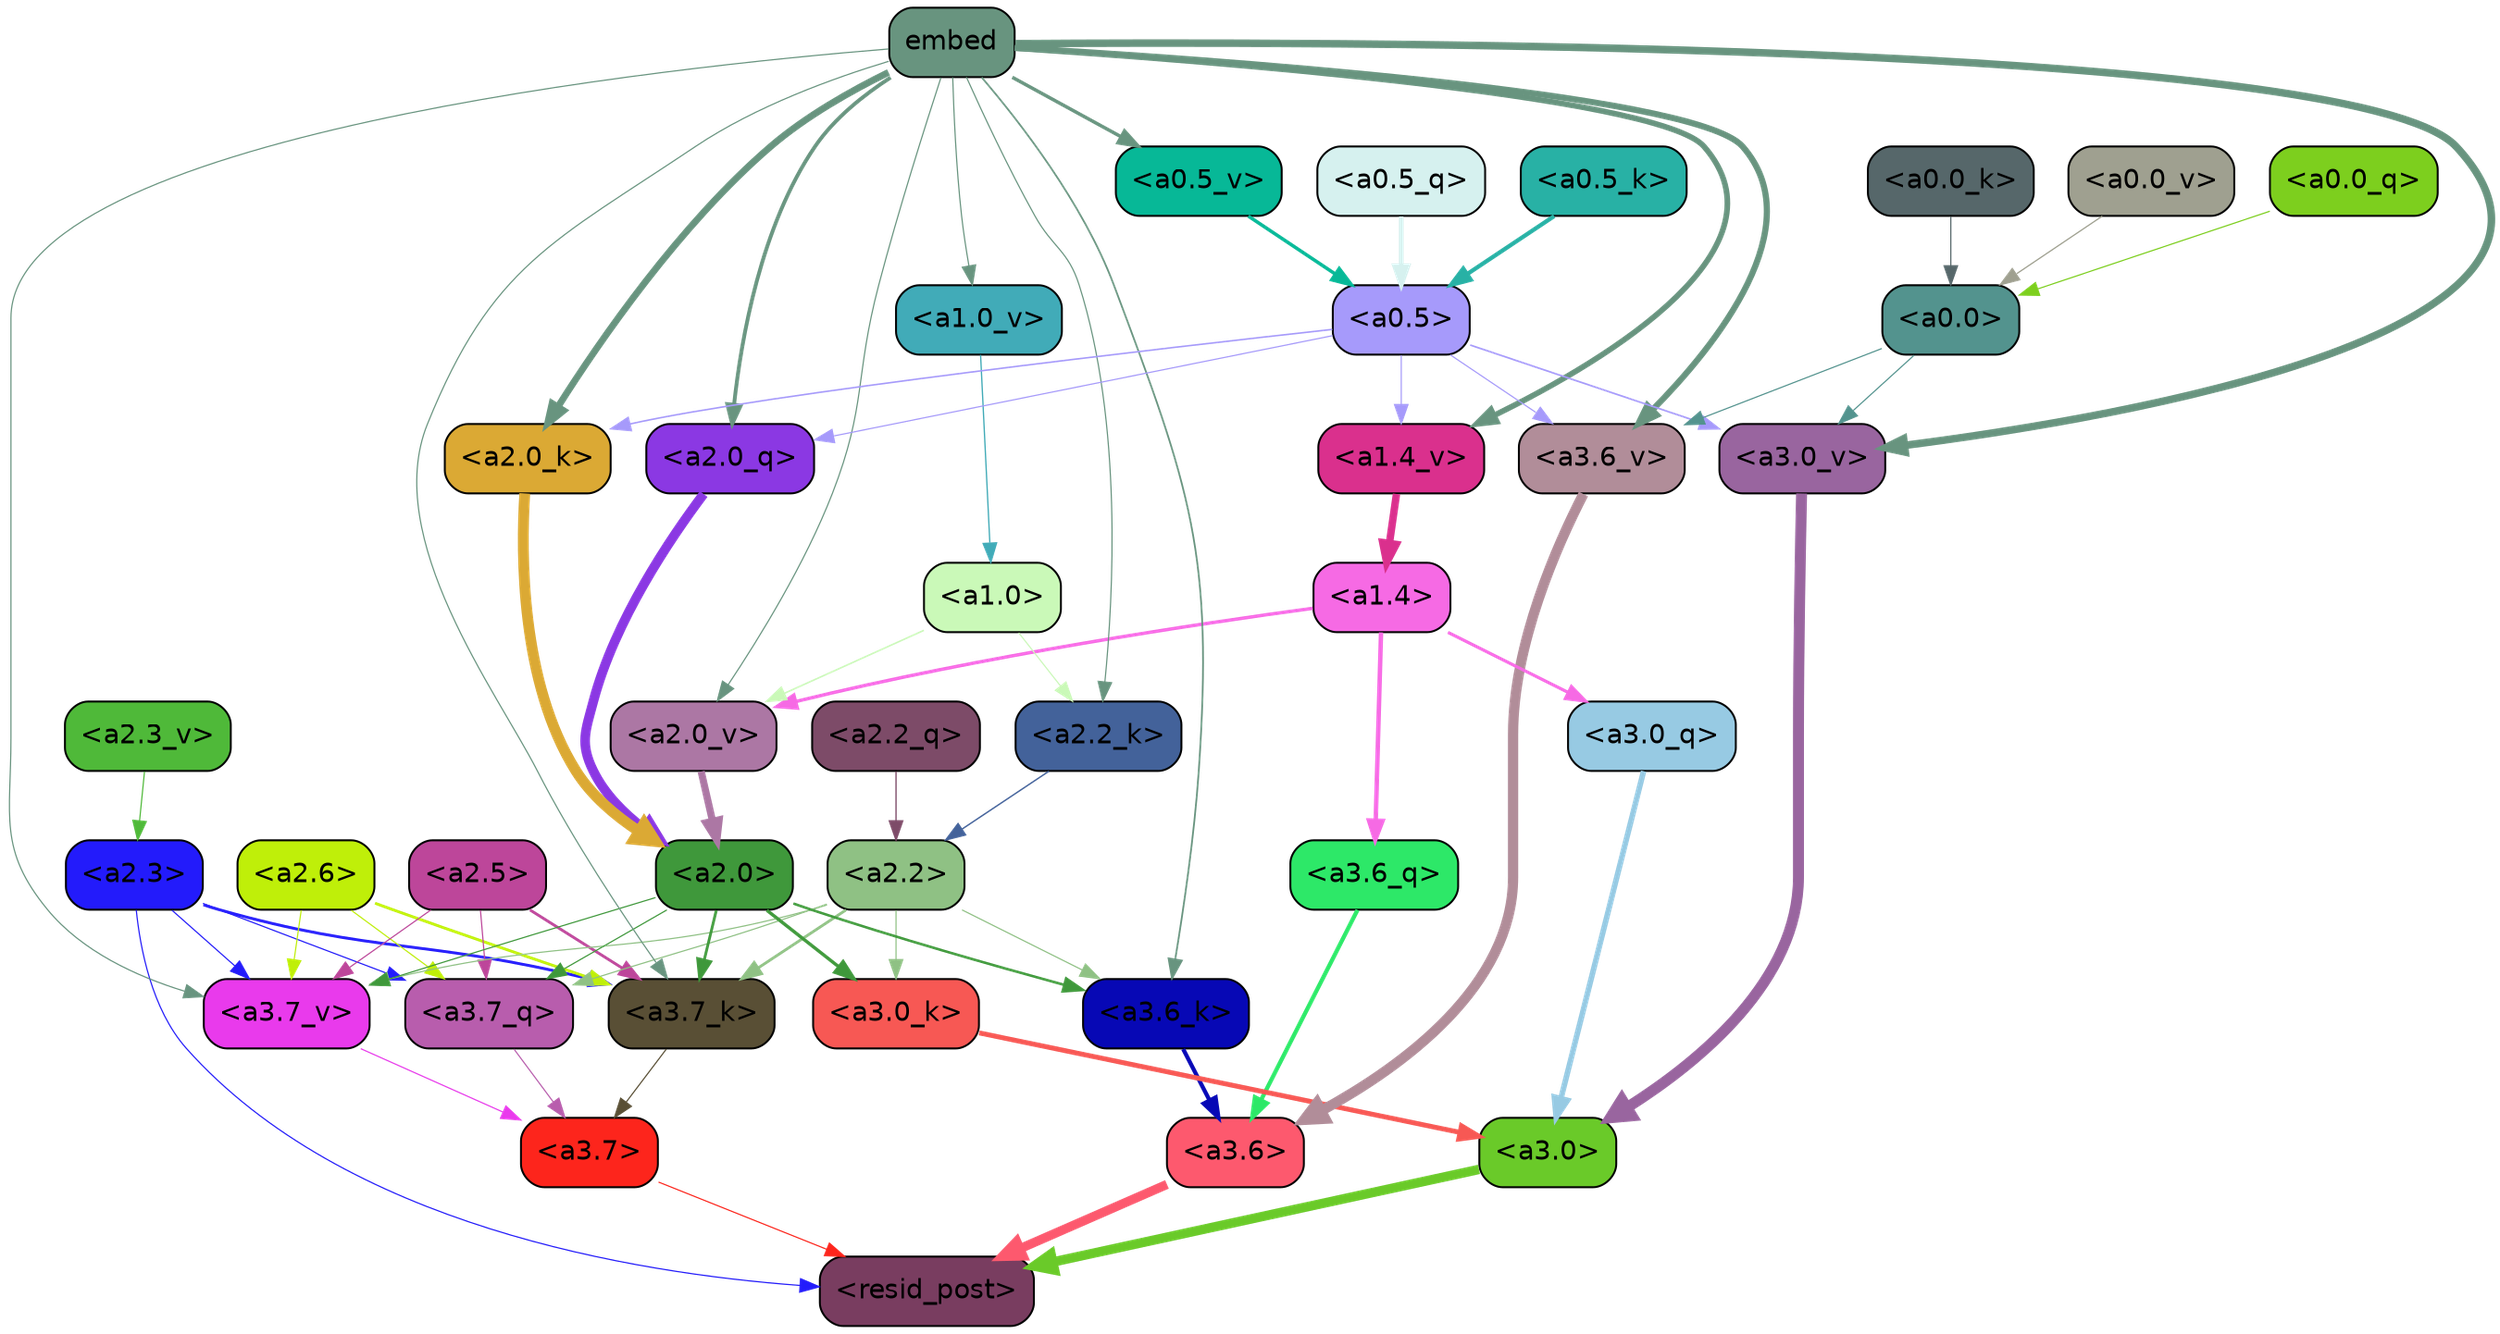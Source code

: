 strict digraph "" {
	graph [bgcolor=transparent,
		layout=dot,
		overlap=false,
		splines=true
	];
	"<a3.7>"	[color=black,
		fillcolor="#fd251c",
		fontname=Helvetica,
		shape=box,
		style="filled, rounded"];
	"<resid_post>"	[color=black,
		fillcolor="#793d60",
		fontname=Helvetica,
		shape=box,
		style="filled, rounded"];
	"<a3.7>" -> "<resid_post>"	[color="#fd251c",
		penwidth=0.6];
	"<a3.6>"	[color=black,
		fillcolor="#fd596e",
		fontname=Helvetica,
		shape=box,
		style="filled, rounded"];
	"<a3.6>" -> "<resid_post>"	[color="#fd596e",
		penwidth=4.746312499046326];
	"<a3.0>"	[color=black,
		fillcolor="#6aca29",
		fontname=Helvetica,
		shape=box,
		style="filled, rounded"];
	"<a3.0>" -> "<resid_post>"	[color="#6aca29",
		penwidth=4.896343111991882];
	"<a2.3>"	[color=black,
		fillcolor="#231bfb",
		fontname=Helvetica,
		shape=box,
		style="filled, rounded"];
	"<a2.3>" -> "<resid_post>"	[color="#231bfb",
		penwidth=0.6];
	"<a3.7_q>"	[color=black,
		fillcolor="#b85dad",
		fontname=Helvetica,
		shape=box,
		style="filled, rounded"];
	"<a2.3>" -> "<a3.7_q>"	[color="#231bfb",
		penwidth=0.6];
	"<a3.7_k>"	[color=black,
		fillcolor="#594f35",
		fontname=Helvetica,
		shape=box,
		style="filled, rounded"];
	"<a2.3>" -> "<a3.7_k>"	[color="#231bfb",
		penwidth=1.467104621231556];
	"<a3.7_v>"	[color=black,
		fillcolor="#e93aec",
		fontname=Helvetica,
		shape=box,
		style="filled, rounded"];
	"<a2.3>" -> "<a3.7_v>"	[color="#231bfb",
		penwidth=0.6];
	"<a3.7_q>" -> "<a3.7>"	[color="#b85dad",
		penwidth=0.6];
	"<a3.6_q>"	[color=black,
		fillcolor="#2de868",
		fontname=Helvetica,
		shape=box,
		style="filled, rounded"];
	"<a3.6_q>" -> "<a3.6>"	[color="#2de868",
		penwidth=2.160832464694977];
	"<a3.0_q>"	[color=black,
		fillcolor="#97cae3",
		fontname=Helvetica,
		shape=box,
		style="filled, rounded"];
	"<a3.0_q>" -> "<a3.0>"	[color="#97cae3",
		penwidth=2.870753765106201];
	"<a3.7_k>" -> "<a3.7>"	[color="#594f35",
		penwidth=0.6];
	"<a3.6_k>"	[color=black,
		fillcolor="#0708b5",
		fontname=Helvetica,
		shape=box,
		style="filled, rounded"];
	"<a3.6_k>" -> "<a3.6>"	[color="#0708b5",
		penwidth=2.13908451795578];
	"<a3.0_k>"	[color=black,
		fillcolor="#f75854",
		fontname=Helvetica,
		shape=box,
		style="filled, rounded"];
	"<a3.0_k>" -> "<a3.0>"	[color="#f75854",
		penwidth=2.520303964614868];
	"<a3.7_v>" -> "<a3.7>"	[color="#e93aec",
		penwidth=0.6];
	"<a3.6_v>"	[color=black,
		fillcolor="#b18d99",
		fontname=Helvetica,
		shape=box,
		style="filled, rounded"];
	"<a3.6_v>" -> "<a3.6>"	[color="#b18d99",
		penwidth=5.297133803367615];
	"<a3.0_v>"	[color=black,
		fillcolor="#99659f",
		fontname=Helvetica,
		shape=box,
		style="filled, rounded"];
	"<a3.0_v>" -> "<a3.0>"	[color="#99659f",
		penwidth=5.680712580680847];
	"<a2.6>"	[color=black,
		fillcolor="#bfef09",
		fontname=Helvetica,
		shape=box,
		style="filled, rounded"];
	"<a2.6>" -> "<a3.7_q>"	[color="#bfef09",
		penwidth=0.6];
	"<a2.6>" -> "<a3.7_k>"	[color="#bfef09",
		penwidth=1.4453159049153328];
	"<a2.6>" -> "<a3.7_v>"	[color="#bfef09",
		penwidth=0.6];
	"<a2.5>"	[color=black,
		fillcolor="#bd469a",
		fontname=Helvetica,
		shape=box,
		style="filled, rounded"];
	"<a2.5>" -> "<a3.7_q>"	[color="#bd469a",
		penwidth=0.6];
	"<a2.5>" -> "<a3.7_k>"	[color="#bd469a",
		penwidth=1.4526091292500496];
	"<a2.5>" -> "<a3.7_v>"	[color="#bd469a",
		penwidth=0.6];
	"<a2.2>"	[color=black,
		fillcolor="#8fc184",
		fontname=Helvetica,
		shape=box,
		style="filled, rounded"];
	"<a2.2>" -> "<a3.7_q>"	[color="#8fc184",
		penwidth=0.6];
	"<a2.2>" -> "<a3.7_k>"	[color="#8fc184",
		penwidth=1.4310357049107552];
	"<a2.2>" -> "<a3.6_k>"	[color="#8fc184",
		penwidth=0.6];
	"<a2.2>" -> "<a3.0_k>"	[color="#8fc184",
		penwidth=0.6];
	"<a2.2>" -> "<a3.7_v>"	[color="#8fc184",
		penwidth=0.6];
	"<a2.0>"	[color=black,
		fillcolor="#3f983b",
		fontname=Helvetica,
		shape=box,
		style="filled, rounded"];
	"<a2.0>" -> "<a3.7_q>"	[color="#3f983b",
		penwidth=0.6];
	"<a2.0>" -> "<a3.7_k>"	[color="#3f983b",
		penwidth=1.4314699843525887];
	"<a2.0>" -> "<a3.6_k>"	[color="#3f983b",
		penwidth=1.2950235605239868];
	"<a2.0>" -> "<a3.0_k>"	[color="#3f983b",
		penwidth=1.712992787361145];
	"<a2.0>" -> "<a3.7_v>"	[color="#3f983b",
		penwidth=0.6];
	"<a1.4>"	[color=black,
		fillcolor="#f66ae4",
		fontname=Helvetica,
		shape=box,
		style="filled, rounded"];
	"<a1.4>" -> "<a3.6_q>"	[color="#f66ae4",
		penwidth=2.2719132900238037];
	"<a1.4>" -> "<a3.0_q>"	[color="#f66ae4",
		penwidth=1.5932877659797668];
	"<a2.0_v>"	[color=black,
		fillcolor="#ac77a4",
		fontname=Helvetica,
		shape=box,
		style="filled, rounded"];
	"<a1.4>" -> "<a2.0_v>"	[color="#f66ae4",
		penwidth=1.7291951477527618];
	embed	[color=black,
		fillcolor="#68947f",
		fontname=Helvetica,
		shape=box,
		style="filled, rounded"];
	embed -> "<a3.7_k>"	[color="#68947f",
		penwidth=0.6];
	embed -> "<a3.6_k>"	[color="#68947f",
		penwidth=0.891706109046936];
	embed -> "<a3.7_v>"	[color="#68947f",
		penwidth=0.6];
	embed -> "<a3.6_v>"	[color="#68947f",
		penwidth=3.1766927242279053];
	embed -> "<a3.0_v>"	[color="#68947f",
		penwidth=3.9005755856633186];
	"<a2.0_q>"	[color=black,
		fillcolor="#8b38e3",
		fontname=Helvetica,
		shape=box,
		style="filled, rounded"];
	embed -> "<a2.0_q>"	[color="#68947f",
		penwidth=1.9666987657546997];
	"<a2.2_k>"	[color=black,
		fillcolor="#43629a",
		fontname=Helvetica,
		shape=box,
		style="filled, rounded"];
	embed -> "<a2.2_k>"	[color="#68947f",
		penwidth=0.6];
	"<a2.0_k>"	[color=black,
		fillcolor="#dba934",
		fontname=Helvetica,
		shape=box,
		style="filled, rounded"];
	embed -> "<a2.0_k>"	[color="#68947f",
		penwidth=3.5067105293273926];
	embed -> "<a2.0_v>"	[color="#68947f",
		penwidth=0.6];
	"<a1.4_v>"	[color=black,
		fillcolor="#da308d",
		fontname=Helvetica,
		shape=box,
		style="filled, rounded"];
	embed -> "<a1.4_v>"	[color="#68947f",
		penwidth=2.921818971633911];
	"<a1.0_v>"	[color=black,
		fillcolor="#41abb8",
		fontname=Helvetica,
		shape=box,
		style="filled, rounded"];
	embed -> "<a1.0_v>"	[color="#68947f",
		penwidth=0.6];
	"<a0.5_v>"	[color=black,
		fillcolor="#07b897",
		fontname=Helvetica,
		shape=box,
		style="filled, rounded"];
	embed -> "<a0.5_v>"	[color="#68947f",
		penwidth=1.7693885564804077];
	"<a0.5>"	[color=black,
		fillcolor="#a69afb",
		fontname=Helvetica,
		shape=box,
		style="filled, rounded"];
	"<a0.5>" -> "<a3.6_v>"	[color="#a69afb",
		penwidth=0.6];
	"<a0.5>" -> "<a3.0_v>"	[color="#a69afb",
		penwidth=0.8493617177009583];
	"<a0.5>" -> "<a2.0_q>"	[color="#a69afb",
		penwidth=0.6];
	"<a0.5>" -> "<a2.0_k>"	[color="#a69afb",
		penwidth=0.7897228002548218];
	"<a0.5>" -> "<a1.4_v>"	[color="#a69afb",
		penwidth=0.6];
	"<a0.0>"	[color=black,
		fillcolor="#53938e",
		fontname=Helvetica,
		shape=box,
		style="filled, rounded"];
	"<a0.0>" -> "<a3.6_v>"	[color="#53938e",
		penwidth=0.6];
	"<a0.0>" -> "<a3.0_v>"	[color="#53938e",
		penwidth=0.6];
	"<a2.2_q>"	[color=black,
		fillcolor="#7d4b68",
		fontname=Helvetica,
		shape=box,
		style="filled, rounded"];
	"<a2.2_q>" -> "<a2.2>"	[color="#7d4b68",
		penwidth=0.6677633281797171];
	"<a2.0_q>" -> "<a2.0>"	[color="#8b38e3",
		penwidth=4.966194009408355];
	"<a2.2_k>" -> "<a2.2>"	[color="#43629a",
		penwidth=0.7399393804371357];
	"<a2.0_k>" -> "<a2.0>"	[color="#dba934",
		penwidth=5.5817058570683];
	"<a2.3_v>"	[color=black,
		fillcolor="#4fb939",
		fontname=Helvetica,
		shape=box,
		style="filled, rounded"];
	"<a2.3_v>" -> "<a2.3>"	[color="#4fb939",
		penwidth=0.6];
	"<a2.0_v>" -> "<a2.0>"	[color="#ac77a4",
		penwidth=3.7102378383278847];
	"<a1.0>"	[color=black,
		fillcolor="#caf9b8",
		fontname=Helvetica,
		shape=box,
		style="filled, rounded"];
	"<a1.0>" -> "<a2.2_k>"	[color="#caf9b8",
		penwidth=0.6];
	"<a1.0>" -> "<a2.0_v>"	[color="#caf9b8",
		penwidth=0.7823128998279572];
	"<a1.4_v>" -> "<a1.4>"	[color="#da308d",
		penwidth=3.84571635723114];
	"<a1.0_v>" -> "<a1.0>"	[color="#41abb8",
		penwidth=0.6638844013214111];
	"<a0.5_q>"	[color=black,
		fillcolor="#d6f1ef",
		fontname=Helvetica,
		shape=box,
		style="filled, rounded"];
	"<a0.5_q>" -> "<a0.5>"	[color="#d6f1ef",
		penwidth=2.3498679399490356];
	"<a0.0_q>"	[color=black,
		fillcolor="#7dcf1e",
		fontname=Helvetica,
		shape=box,
		style="filled, rounded"];
	"<a0.0_q>" -> "<a0.0>"	[color="#7dcf1e",
		penwidth=0.6];
	"<a0.5_k>"	[color=black,
		fillcolor="#28b1a5",
		fontname=Helvetica,
		shape=box,
		style="filled, rounded"];
	"<a0.5_k>" -> "<a0.5>"	[color="#28b1a5",
		penwidth=2.1505037546157837];
	"<a0.0_k>"	[color=black,
		fillcolor="#56676a",
		fontname=Helvetica,
		shape=box,
		style="filled, rounded"];
	"<a0.0_k>" -> "<a0.0>"	[color="#56676a",
		penwidth=0.6];
	"<a0.5_v>" -> "<a0.5>"	[color="#07b897",
		penwidth=1.769389271736145];
	"<a0.0_v>"	[color=black,
		fillcolor="#9fa090",
		fontname=Helvetica,
		shape=box,
		style="filled, rounded"];
	"<a0.0_v>" -> "<a0.0>"	[color="#9fa090",
		penwidth=0.6300240755081177];
}
